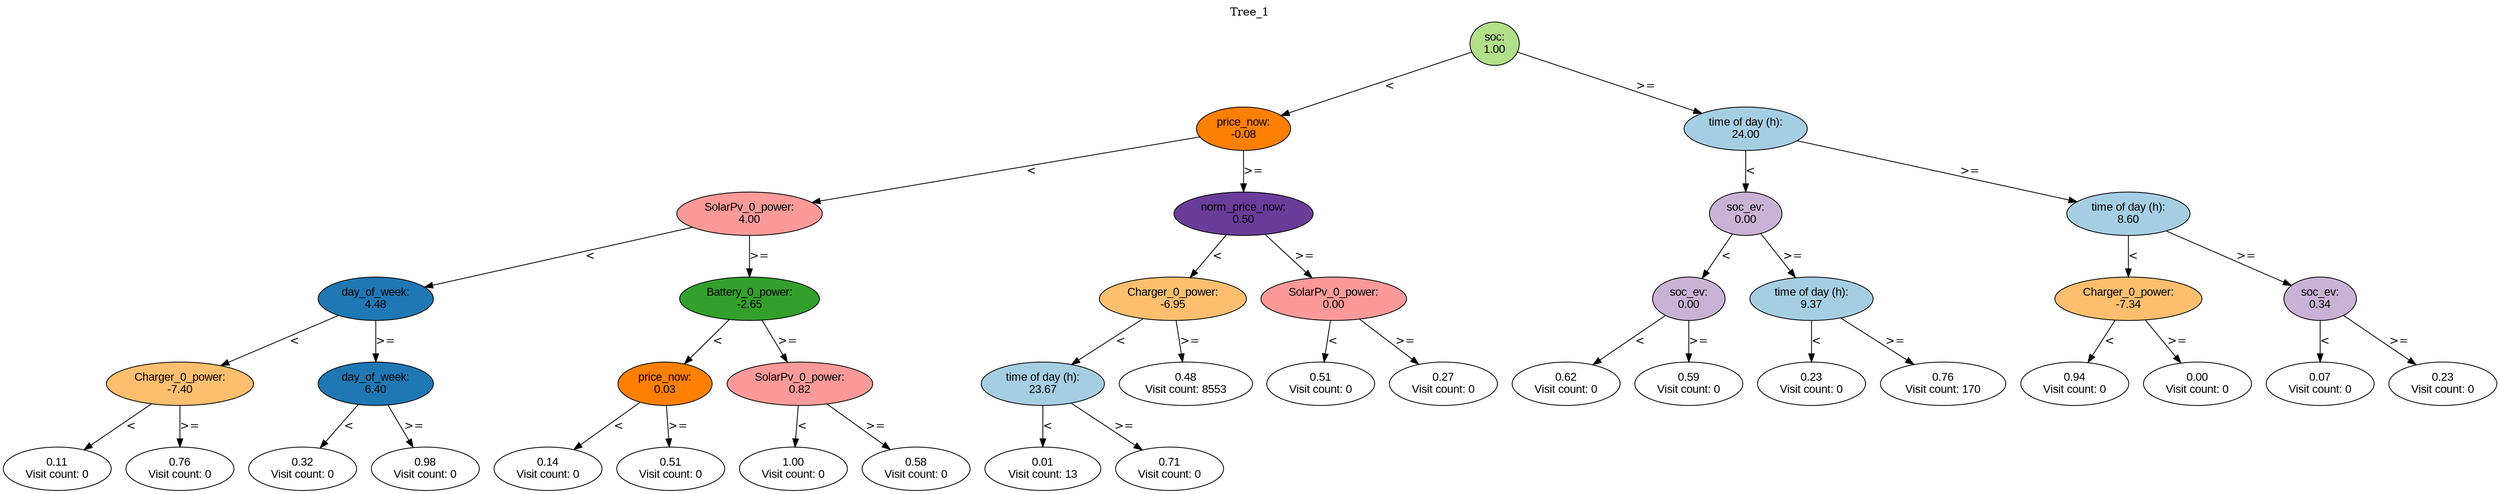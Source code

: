 digraph BST {
    node [fontname="Arial" style=filled colorscheme=paired12];
    0 [ label = "soc:
1.00" fillcolor=3];
    1 [ label = "price_now:
-0.08" fillcolor=8];
    2 [ label = "SolarPv_0_power:
4.00" fillcolor=5];
    3 [ label = "day_of_week:
4.48" fillcolor=2];
    4 [ label = "Charger_0_power:
-7.40" fillcolor=7];
    5 [ label = "0.11
Visit count: 0" fillcolor=white];
    6 [ label = "0.76
Visit count: 0" fillcolor=white];
    7 [ label = "day_of_week:
6.40" fillcolor=2];
    8 [ label = "0.32
Visit count: 0" fillcolor=white];
    9 [ label = "0.98
Visit count: 0" fillcolor=white];
    10 [ label = "Battery_0_power:
-2.65" fillcolor=4];
    11 [ label = "price_now:
0.03" fillcolor=8];
    12 [ label = "0.14
Visit count: 0" fillcolor=white];
    13 [ label = "0.51
Visit count: 0" fillcolor=white];
    14 [ label = "SolarPv_0_power:
0.82" fillcolor=5];
    15 [ label = "1.00
Visit count: 0" fillcolor=white];
    16 [ label = "0.58
Visit count: 0" fillcolor=white];
    17 [ label = "norm_price_now:
0.50" fillcolor=10];
    18 [ label = "Charger_0_power:
-6.95" fillcolor=7];
    19 [ label = "time of day (h):
23.67" fillcolor=1];
    20 [ label = "0.01
Visit count: 13" fillcolor=white];
    21 [ label = "0.71
Visit count: 0" fillcolor=white];
    22 [ label = "0.48
Visit count: 8553" fillcolor=white];
    23 [ label = "SolarPv_0_power:
0.00" fillcolor=5];
    24 [ label = "0.51
Visit count: 0" fillcolor=white];
    25 [ label = "0.27
Visit count: 0" fillcolor=white];
    26 [ label = "time of day (h):
24.00" fillcolor=1];
    27 [ label = "soc_ev:
0.00" fillcolor=9];
    28 [ label = "soc_ev:
0.00" fillcolor=9];
    29 [ label = "0.62
Visit count: 0" fillcolor=white];
    30 [ label = "0.59
Visit count: 0" fillcolor=white];
    31 [ label = "time of day (h):
9.37" fillcolor=1];
    32 [ label = "0.23
Visit count: 0" fillcolor=white];
    33 [ label = "0.76
Visit count: 170" fillcolor=white];
    34 [ label = "time of day (h):
8.60" fillcolor=1];
    35 [ label = "Charger_0_power:
-7.34" fillcolor=7];
    36 [ label = "0.94
Visit count: 0" fillcolor=white];
    37 [ label = "0.00
Visit count: 0" fillcolor=white];
    38 [ label = "soc_ev:
0.34" fillcolor=9];
    39 [ label = "0.07
Visit count: 0" fillcolor=white];
    40 [ label = "0.23
Visit count: 0" fillcolor=white];

    0  -> 1[ label = "<"];
    0  -> 26[ label = ">="];
    1  -> 2[ label = "<"];
    1  -> 17[ label = ">="];
    2  -> 3[ label = "<"];
    2  -> 10[ label = ">="];
    3  -> 4[ label = "<"];
    3  -> 7[ label = ">="];
    4  -> 5[ label = "<"];
    4  -> 6[ label = ">="];
    7  -> 8[ label = "<"];
    7  -> 9[ label = ">="];
    10  -> 11[ label = "<"];
    10  -> 14[ label = ">="];
    11  -> 12[ label = "<"];
    11  -> 13[ label = ">="];
    14  -> 15[ label = "<"];
    14  -> 16[ label = ">="];
    17  -> 18[ label = "<"];
    17  -> 23[ label = ">="];
    18  -> 19[ label = "<"];
    18  -> 22[ label = ">="];
    19  -> 20[ label = "<"];
    19  -> 21[ label = ">="];
    23  -> 24[ label = "<"];
    23  -> 25[ label = ">="];
    26  -> 27[ label = "<"];
    26  -> 34[ label = ">="];
    27  -> 28[ label = "<"];
    27  -> 31[ label = ">="];
    28  -> 29[ label = "<"];
    28  -> 30[ label = ">="];
    31  -> 32[ label = "<"];
    31  -> 33[ label = ">="];
    34  -> 35[ label = "<"];
    34  -> 38[ label = ">="];
    35  -> 36[ label = "<"];
    35  -> 37[ label = ">="];
    38  -> 39[ label = "<"];
    38  -> 40[ label = ">="];

    labelloc="t";
    label="Tree_1";
}